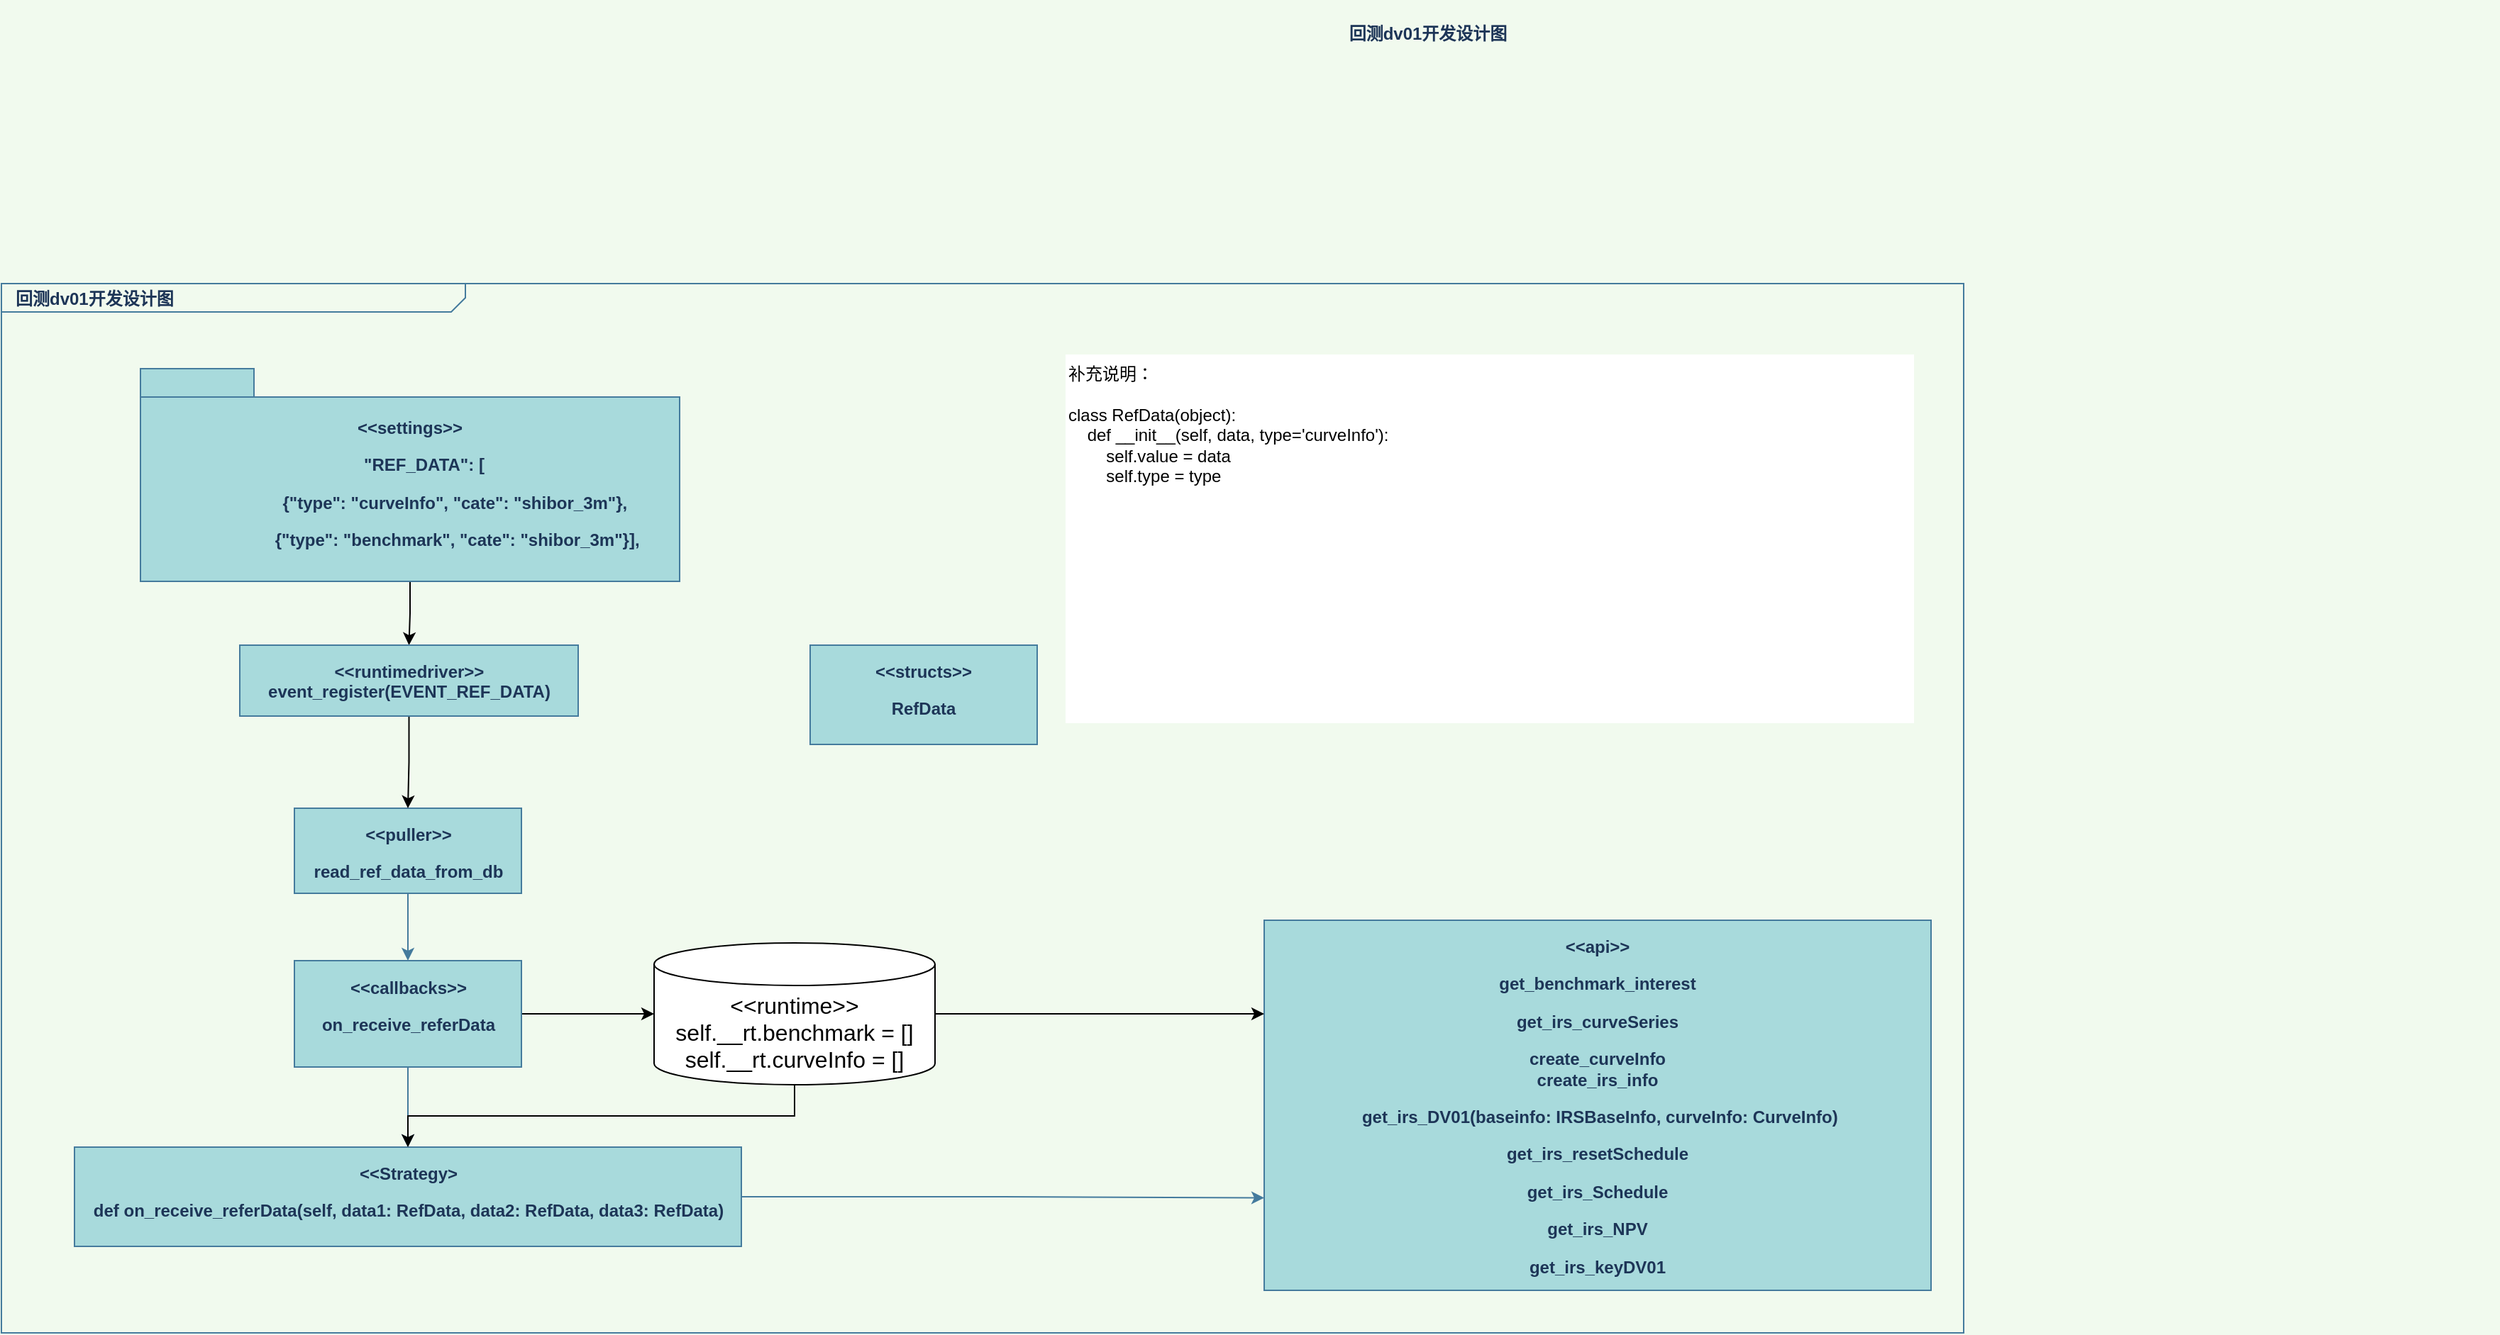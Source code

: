 <mxfile version="20.2.3" type="github">
  <diagram name="Page-1" id="929967ad-93f9-6ef4-fab6-5d389245f69c">
    <mxGraphModel dx="3179.5" dy="801" grid="1" gridSize="10" guides="1" tooltips="1" connect="1" arrows="1" fold="1" page="1" pageScale="1.5" pageWidth="1169" pageHeight="826" background="#F1FAEE" math="0" shadow="0">
      <root>
        <mxCell id="0" style=";html=1;" />
        <mxCell id="1" style=";html=1;" parent="0" />
        <mxCell id="1672d66443f91eb5-1" value="&lt;p style=&quot;margin: 0px ; margin-top: 4px ; margin-left: 10px ; text-align: left&quot;&gt;&lt;b&gt;回测dv01开发设计图&lt;/b&gt;&lt;/p&gt;" style="html=1;strokeWidth=1;shape=mxgraph.sysml.package;html=1;overflow=fill;whiteSpace=wrap;fillColor=none;fontSize=12;align=center;labelX=327.64;strokeColor=#457B9D;fontColor=#1D3557;" parent="1" vertex="1">
          <mxGeometry x="-130" y="240" width="1383" height="740" as="geometry" />
        </mxCell>
        <mxCell id="JnT7hcK1zN2N1AsDnvQ2-8" value="" style="edgeStyle=orthogonalEdgeStyle;rounded=0;orthogonalLoop=1;jettySize=auto;html=1;fontSize=16;" edge="1" parent="1" source="1672d66443f91eb5-2" target="JnT7hcK1zN2N1AsDnvQ2-4">
          <mxGeometry relative="1" as="geometry" />
        </mxCell>
        <mxCell id="1672d66443f91eb5-2" value="&lt;p&gt;&amp;lt;&amp;lt;settings&amp;gt;&amp;gt;&lt;/p&gt;&lt;p&gt;&amp;nbsp; &amp;nbsp; &amp;nbsp; &quot;REF_DATA&quot;: [&lt;/p&gt;&lt;p&gt;&amp;nbsp; &amp;nbsp; &amp;nbsp; &amp;nbsp; &amp;nbsp; &amp;nbsp; &amp;nbsp; &amp;nbsp; &amp;nbsp; &amp;nbsp; {&quot;type&quot;: &quot;curveInfo&quot;, &quot;cate&quot;: &quot;shibor_3m&quot;},&amp;nbsp;&lt;/p&gt;&lt;span style=&quot;background-color: initial;&quot;&gt;&amp;nbsp; &amp;nbsp; &amp;nbsp; &amp;nbsp; &amp;nbsp; &amp;nbsp; &amp;nbsp; &amp;nbsp; &amp;nbsp; &amp;nbsp; {&quot;type&quot;: &quot;benchmark&quot;, &quot;cate&quot;: &quot;shibor_3m&quot;}&lt;/span&gt;&lt;span style=&quot;background-color: initial;&quot;&gt;],&lt;/span&gt;" style="shape=folder;tabWidth=80;tabHeight=20;tabPosition=left;strokeWidth=1;html=1;whiteSpace=wrap;align=center;fontSize=12;fontStyle=1;fillColor=#A8DADC;strokeColor=#457B9D;fontColor=#1D3557;" parent="1" vertex="1">
          <mxGeometry x="-32" y="300" width="380" height="150" as="geometry" />
        </mxCell>
        <mxCell id="jztgn6ne6bUseThg9FG1-6" value="" style="edgeStyle=orthogonalEdgeStyle;rounded=0;orthogonalLoop=1;jettySize=auto;html=1;labelBackgroundColor=#F1FAEE;strokeColor=#457B9D;fontColor=#1D3557;" parent="1" source="1672d66443f91eb5-4" target="1672d66443f91eb5-8" edge="1">
          <mxGeometry relative="1" as="geometry" />
        </mxCell>
        <mxCell id="1672d66443f91eb5-4" value="&lt;p&gt;&amp;lt;&amp;lt;puller&amp;gt;&amp;gt;&lt;/p&gt;&lt;p&gt;read_ref_data_from_db&lt;br&gt;&lt;/p&gt;" style="shape=rect;html=1;overflow=fill;whiteSpace=wrap;align=center;fontStyle=1;fillColor=#A8DADC;strokeColor=#457B9D;fontColor=#1D3557;" parent="1" vertex="1">
          <mxGeometry x="76.5" y="610" width="160" height="60" as="geometry" />
        </mxCell>
        <mxCell id="jztgn6ne6bUseThg9FG1-7" style="edgeStyle=orthogonalEdgeStyle;rounded=0;orthogonalLoop=1;jettySize=auto;html=1;exitX=1;exitY=0.5;exitDx=0;exitDy=0;entryX=0;entryY=0.75;entryDx=0;entryDy=0;labelBackgroundColor=#F1FAEE;strokeColor=#457B9D;fontColor=#1D3557;" parent="1" source="1672d66443f91eb5-5" target="1672d66443f91eb5-7" edge="1">
          <mxGeometry relative="1" as="geometry" />
        </mxCell>
        <mxCell id="1672d66443f91eb5-5" value="&lt;p&gt;&amp;lt;&amp;lt;Strategy&amp;gt;&lt;/p&gt;&lt;p&gt;def on_receive_referData(self, data1: RefData, data2: RefData, data3: RefData)&lt;/p&gt;" style="shape=rect;html=1;overflow=fill;whiteSpace=wrap;align=center;fontStyle=1;fillColor=#A8DADC;strokeColor=#457B9D;fontColor=#1D3557;" parent="1" vertex="1">
          <mxGeometry x="-78.5" y="849" width="470" height="70" as="geometry" />
        </mxCell>
        <mxCell id="1672d66443f91eb5-7" value="&lt;p&gt;&amp;lt;&amp;lt;api&amp;gt;&amp;gt;&lt;/p&gt;&lt;p&gt;get_benchmark_interest&lt;br&gt;&lt;/p&gt;&lt;p&gt;get_irs_curveSeries&lt;/p&gt;create_curveInfo&lt;br&gt;create_irs_info&lt;p&gt;&lt;span style=&quot;background-color: initial;&quot;&gt;&amp;nbsp;get_irs_DV01(baseinfo: IRSBaseInfo, curveInfo: CurveInfo)&lt;/span&gt;&lt;br&gt;&lt;/p&gt;&lt;p&gt;&lt;span style=&quot;background-color: initial;&quot;&gt;get_irs_resetSchedule&lt;br&gt;&lt;/span&gt;&lt;/p&gt;&lt;p&gt;&lt;span style=&quot;background-color: initial;&quot;&gt;get_irs_Schedule&lt;br&gt;&lt;/span&gt;&lt;/p&gt;&lt;p&gt;&lt;span style=&quot;background-color: initial;&quot;&gt;get_irs_NPV&lt;br&gt;&lt;/span&gt;&lt;/p&gt;&lt;p&gt;&lt;span style=&quot;background-color: initial;&quot;&gt;get_irs_keyDV01&lt;br&gt;&lt;/span&gt;&lt;/p&gt;" style="shape=rect;html=1;overflow=fill;whiteSpace=wrap;align=center;fontStyle=1;fillColor=#A8DADC;strokeColor=#457B9D;fontColor=#1D3557;verticalAlign=top;" parent="1" vertex="1">
          <mxGeometry x="760" y="689" width="470" height="261" as="geometry" />
        </mxCell>
        <mxCell id="jztgn6ne6bUseThg9FG1-4" value="" style="edgeStyle=orthogonalEdgeStyle;rounded=0;orthogonalLoop=1;jettySize=auto;html=1;labelBackgroundColor=#F1FAEE;strokeColor=#457B9D;fontColor=#1D3557;" parent="1" source="1672d66443f91eb5-8" target="1672d66443f91eb5-5" edge="1">
          <mxGeometry relative="1" as="geometry" />
        </mxCell>
        <mxCell id="nSlZXtHs8TAIIZ9ElyPw-2" value="" style="edgeStyle=orthogonalEdgeStyle;rounded=0;orthogonalLoop=1;jettySize=auto;html=1;" parent="1" source="1672d66443f91eb5-8" target="JnT7hcK1zN2N1AsDnvQ2-2" edge="1">
          <mxGeometry relative="1" as="geometry">
            <mxPoint x="236.5" y="575.5" as="sourcePoint" />
            <mxPoint x="530" y="570" as="targetPoint" />
          </mxGeometry>
        </mxCell>
        <mxCell id="1672d66443f91eb5-8" value="&lt;p&gt;&amp;lt;&amp;lt;callbacks&amp;gt;&amp;gt;&lt;/p&gt;&lt;p&gt;on_receive_referData&lt;br&gt;&lt;/p&gt;" style="shape=rect;html=1;overflow=fill;whiteSpace=wrap;align=center;fontStyle=1;fillColor=#A8DADC;strokeColor=#457B9D;fontColor=#1D3557;" parent="1" vertex="1">
          <mxGeometry x="76.5" y="717.5" width="160" height="75" as="geometry" />
        </mxCell>
        <mxCell id="1672d66443f91eb5-9" value="&lt;p&gt;&amp;lt;&amp;lt;structs&amp;gt;&amp;gt;&lt;/p&gt;&lt;p&gt;RefData&lt;br&gt;&lt;/p&gt;" style="shape=rect;html=1;overflow=fill;whiteSpace=wrap;align=center;fontStyle=1;fillColor=#A8DADC;strokeColor=#457B9D;fontColor=#1D3557;" parent="1" vertex="1">
          <mxGeometry x="440" y="495" width="160" height="70" as="geometry" />
        </mxCell>
        <mxCell id="1672d66443f91eb5-23" value="&lt;b style=&quot;font-size: 12px; text-align: left;&quot;&gt;回测dv01开发设计图&lt;/b&gt;" style="text;strokeColor=none;fillColor=none;html=1;fontSize=24;fontStyle=1;verticalAlign=middle;align=center;fontColor=#1D3557;" parent="1" vertex="1">
          <mxGeometry x="120" y="40" width="1510" height="40" as="geometry" />
        </mxCell>
        <mxCell id="nSlZXtHs8TAIIZ9ElyPw-7" style="edgeStyle=orthogonalEdgeStyle;rounded=0;orthogonalLoop=1;jettySize=auto;html=1;" parent="1" source="JnT7hcK1zN2N1AsDnvQ2-2" target="1672d66443f91eb5-7" edge="1">
          <mxGeometry relative="1" as="geometry">
            <mxPoint x="740" y="572" as="sourcePoint" />
            <Array as="points">
              <mxPoint x="710" y="755" />
              <mxPoint x="710" y="755" />
            </Array>
          </mxGeometry>
        </mxCell>
        <mxCell id="JnT7hcK1zN2N1AsDnvQ2-1" value="补充说明：&lt;br&gt;&lt;br&gt;&lt;div&gt;class RefData(object):&lt;/div&gt;&lt;div&gt;&amp;nbsp; &amp;nbsp; def __init__(self, data, type=&#39;curveInfo&#39;):&lt;/div&gt;&lt;div&gt;&amp;nbsp; &amp;nbsp; &amp;nbsp; &amp;nbsp; self.value = data&lt;/div&gt;&lt;div&gt;&amp;nbsp; &amp;nbsp; &amp;nbsp; &amp;nbsp; self.type = type&lt;/div&gt;&lt;div&gt;&lt;br&gt;&lt;/div&gt;&lt;div&gt;&lt;br&gt;&lt;/div&gt;" style="text;html=1;strokeColor=none;fillColor=default;align=left;verticalAlign=top;whiteSpace=wrap;rounded=0;" vertex="1" parent="1">
          <mxGeometry x="620" y="290" width="598" height="260" as="geometry" />
        </mxCell>
        <mxCell id="JnT7hcK1zN2N1AsDnvQ2-7" value="" style="edgeStyle=orthogonalEdgeStyle;rounded=0;orthogonalLoop=1;jettySize=auto;html=1;fontSize=16;" edge="1" parent="1" source="JnT7hcK1zN2N1AsDnvQ2-2" target="1672d66443f91eb5-5">
          <mxGeometry relative="1" as="geometry" />
        </mxCell>
        <mxCell id="JnT7hcK1zN2N1AsDnvQ2-2" value="&amp;lt;&amp;lt;runtime&amp;gt;&amp;gt;&lt;br&gt;self.__rt.benchmark = []&lt;br&gt;self.__rt.curveInfo = []" style="shape=cylinder3;whiteSpace=wrap;html=1;boundedLbl=1;backgroundOutline=1;size=15;fontSize=16;" vertex="1" parent="1">
          <mxGeometry x="330" y="705" width="198" height="100" as="geometry" />
        </mxCell>
        <mxCell id="JnT7hcK1zN2N1AsDnvQ2-9" value="" style="edgeStyle=orthogonalEdgeStyle;rounded=0;orthogonalLoop=1;jettySize=auto;html=1;fontSize=16;" edge="1" parent="1" source="JnT7hcK1zN2N1AsDnvQ2-4" target="1672d66443f91eb5-4">
          <mxGeometry relative="1" as="geometry" />
        </mxCell>
        <mxCell id="JnT7hcK1zN2N1AsDnvQ2-4" value="&lt;p&gt;&amp;lt;&amp;lt;runtimedriver&amp;gt;&amp;gt;&lt;br&gt;event_register(EVENT_REF_DATA)&lt;br&gt;&lt;/p&gt;" style="shape=rect;html=1;overflow=fill;whiteSpace=wrap;align=center;fontStyle=1;fillColor=#A8DADC;strokeColor=#457B9D;fontColor=#1D3557;" vertex="1" parent="1">
          <mxGeometry x="38" y="495" width="238.5" height="50" as="geometry" />
        </mxCell>
      </root>
    </mxGraphModel>
  </diagram>
</mxfile>
